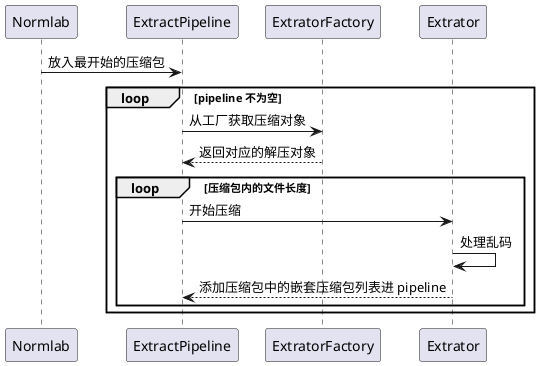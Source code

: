 @startuml extrator
Normlab -> ExtractPipeline: 放入最开始的压缩包
loop pipeline 不为空
ExtractPipeline -> ExtratorFactory: 从工厂获取压缩对象
ExtratorFactory --> ExtractPipeline: 返回对应的解压对象
loop 压缩包内的文件长度
ExtractPipeline -> Extrator: 开始压缩
Extrator -> Extrator: 处理乱码
Extrator --> ExtractPipeline: 添加压缩包中的嵌套压缩包列表进 pipeline
end
end
@enduml
